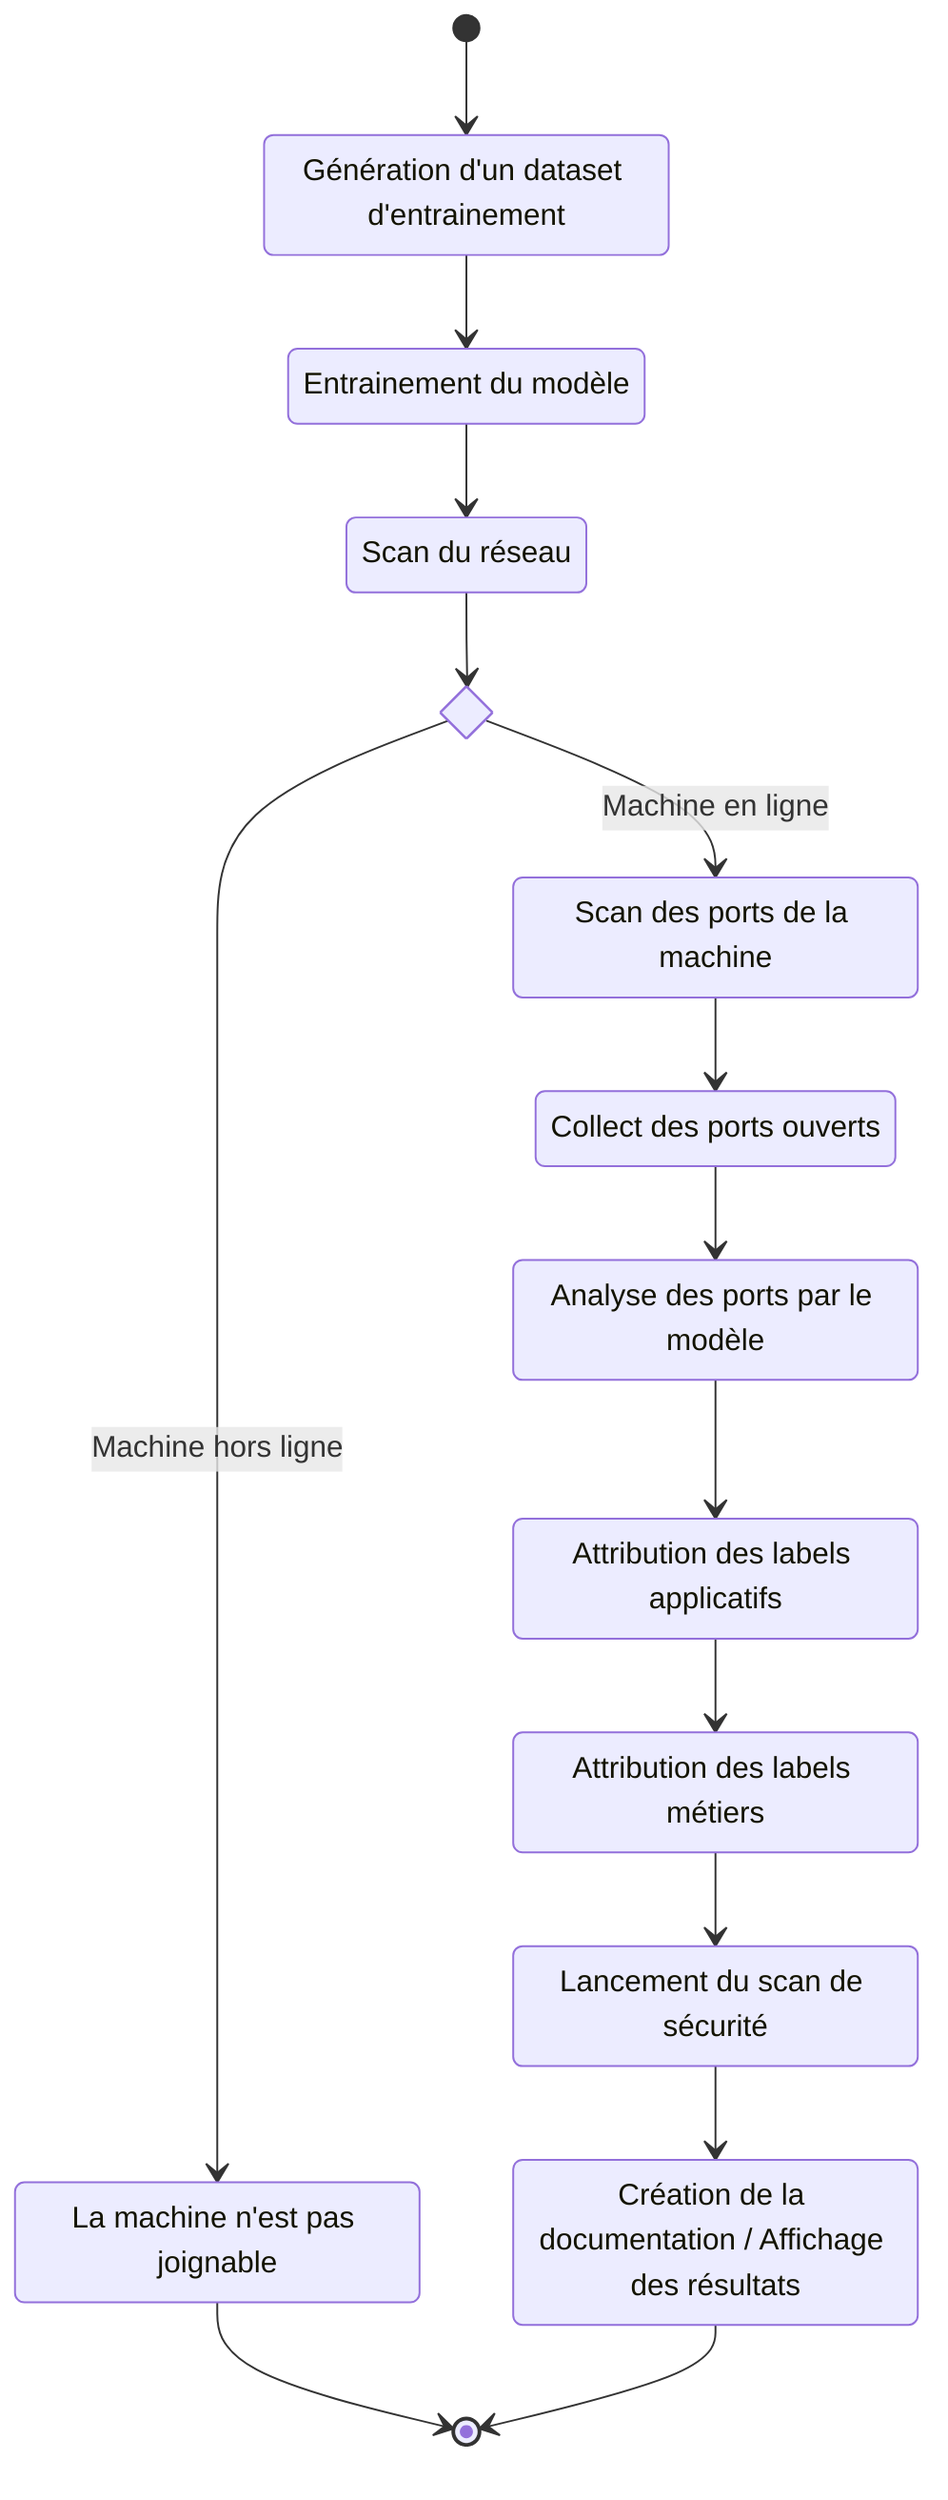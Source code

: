stateDiagram-v2

generation: Génération d'un dataset d'entrainement
network_scan: Scan du réseau
port_scan: Scan des ports de la machine
host_down: La machine n'est pas joignable
training: Entrainement du modèle
collect: Collect des ports ouverts
analyze: Analyse des ports par le modèle
app: Attribution des labels applicatifs
work: Attribution des labels métiers
security_scan: Lancement du scan de sécurité
doc: Création de la documentation / Affichage des résultats

state is_up <<choice>>

    [*] --> generation
    generation --> training
    training --> network_scan
    network_scan --> is_up
    is_up --> port_scan: Machine en ligne
    is_up --> host_down: Machine hors ligne
    host_down --> [*]
    port_scan --> collect
    collect --> analyze
    analyze --> app
    app --> work
    work --> security_scan
    security_scan --> doc
    doc --> [*]